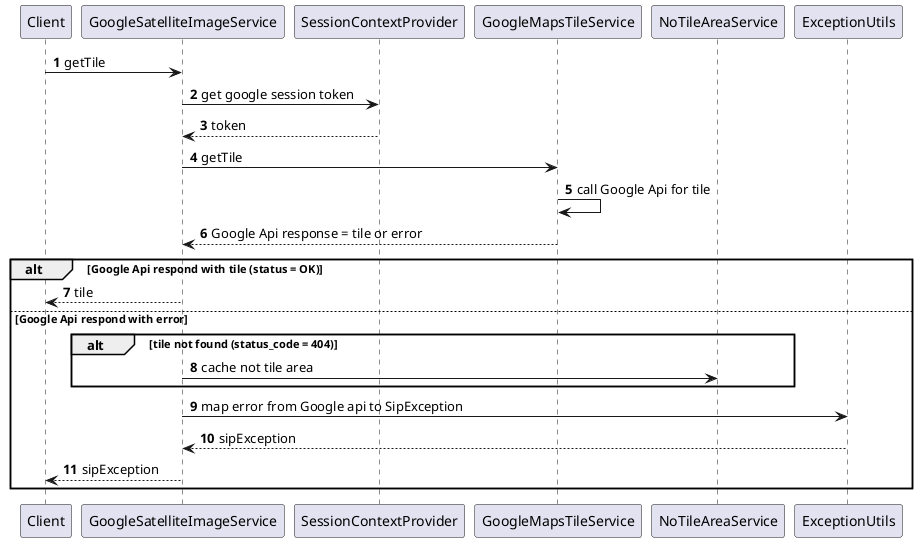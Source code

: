 @startuml
'https://plantuml.com/sequence-diagram

autonumber

Client -> GoogleSatelliteImageService: getTile
GoogleSatelliteImageService -> SessionContextProvider: get google session token
SessionContextProvider --> GoogleSatelliteImageService: token
GoogleSatelliteImageService -> GoogleMapsTileService: getTile
GoogleMapsTileService -> GoogleMapsTileService: call Google Api for tile
GoogleMapsTileService --> GoogleSatelliteImageService: Google Api response = tile or error
alt Google Api respond with tile (status = OK)
    GoogleSatelliteImageService --> Client: tile
else Google Api respond with error
    alt tile not found (status_code = 404)
        GoogleSatelliteImageService -> NoTileAreaService: cache not tile area
    end
    GoogleSatelliteImageService -> ExceptionUtils: map error from Google api to SipException
    ExceptionUtils --> GoogleSatelliteImageService: sipException
    GoogleSatelliteImageService --> Client: sipException
end

@enduml